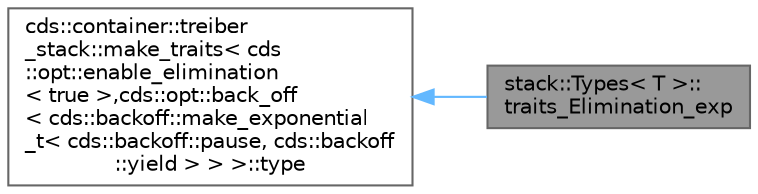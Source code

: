 digraph "stack::Types&lt; T &gt;::traits_Elimination_exp"
{
 // LATEX_PDF_SIZE
  bgcolor="transparent";
  edge [fontname=Helvetica,fontsize=10,labelfontname=Helvetica,labelfontsize=10];
  node [fontname=Helvetica,fontsize=10,shape=box,height=0.2,width=0.4];
  rankdir="LR";
  Node1 [id="Node000001",label="stack::Types\< T \>::\ltraits_Elimination_exp",height=0.2,width=0.4,color="gray40", fillcolor="grey60", style="filled", fontcolor="black",tooltip=" "];
  Node2 -> Node1 [id="edge2_Node000001_Node000002",dir="back",color="steelblue1",style="solid",tooltip=" "];
  Node2 [id="Node000002",label="cds::container::treiber\l_stack::make_traits\< cds\l::opt::enable_elimination\l\< true \>,cds::opt::back_off\l\< cds::backoff::make_exponential\l_t\< cds::backoff::pause, cds::backoff\l::yield \> \> \>::type",height=0.2,width=0.4,color="gray40", fillcolor="white", style="filled",tooltip=" "];
}
